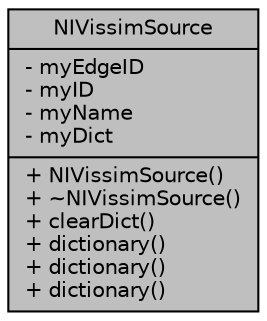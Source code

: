 digraph "NIVissimSource"
{
  edge [fontname="Helvetica",fontsize="10",labelfontname="Helvetica",labelfontsize="10"];
  node [fontname="Helvetica",fontsize="10",shape=record];
  Node1 [label="{NIVissimSource\n|- myEdgeID\l- myID\l- myName\l- myDict\l|+ NIVissimSource()\l+ ~NIVissimSource()\l+ clearDict()\l+ dictionary()\l+ dictionary()\l+ dictionary()\l}",height=0.2,width=0.4,color="black", fillcolor="grey75", style="filled", fontcolor="black"];
}
